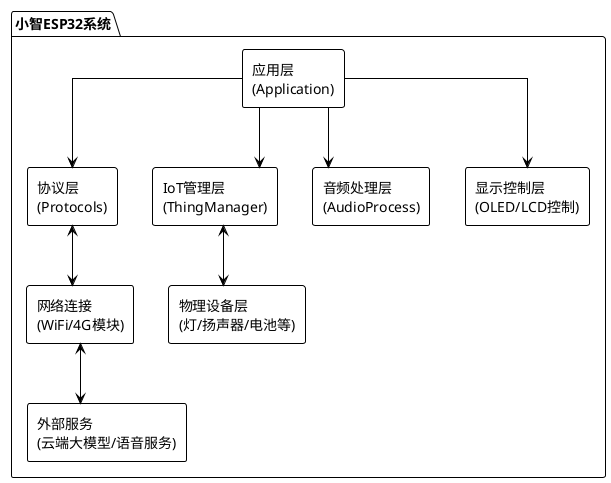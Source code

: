 @startuml 小智ESP32系统架构
!theme plain
skinparam componentStyle rectangle
skinparam linetype ortho

package "小智ESP32系统" {
  [应用层\n(Application)] as App
  [协议层\n(Protocols)] as Proto
  [IoT管理层\n(ThingManager)] as IoT
  [音频处理层\n(AudioProcess)] as Audio
  [显示控制层\n(OLED/LCD控制)] as Display
  [物理设备层\n(灯/扬声器/电池等)] as Devices
  [网络连接\n(WiFi/4G模块)] as Network
  [外部服务\n(云端大模型/语音服务)] as Cloud
  
  App --> Proto
  App --> IoT
  App --> Audio
  Proto <--> Network
  Network <--> Cloud
  IoT <--> Devices
  App --> Display
}

@enduml 